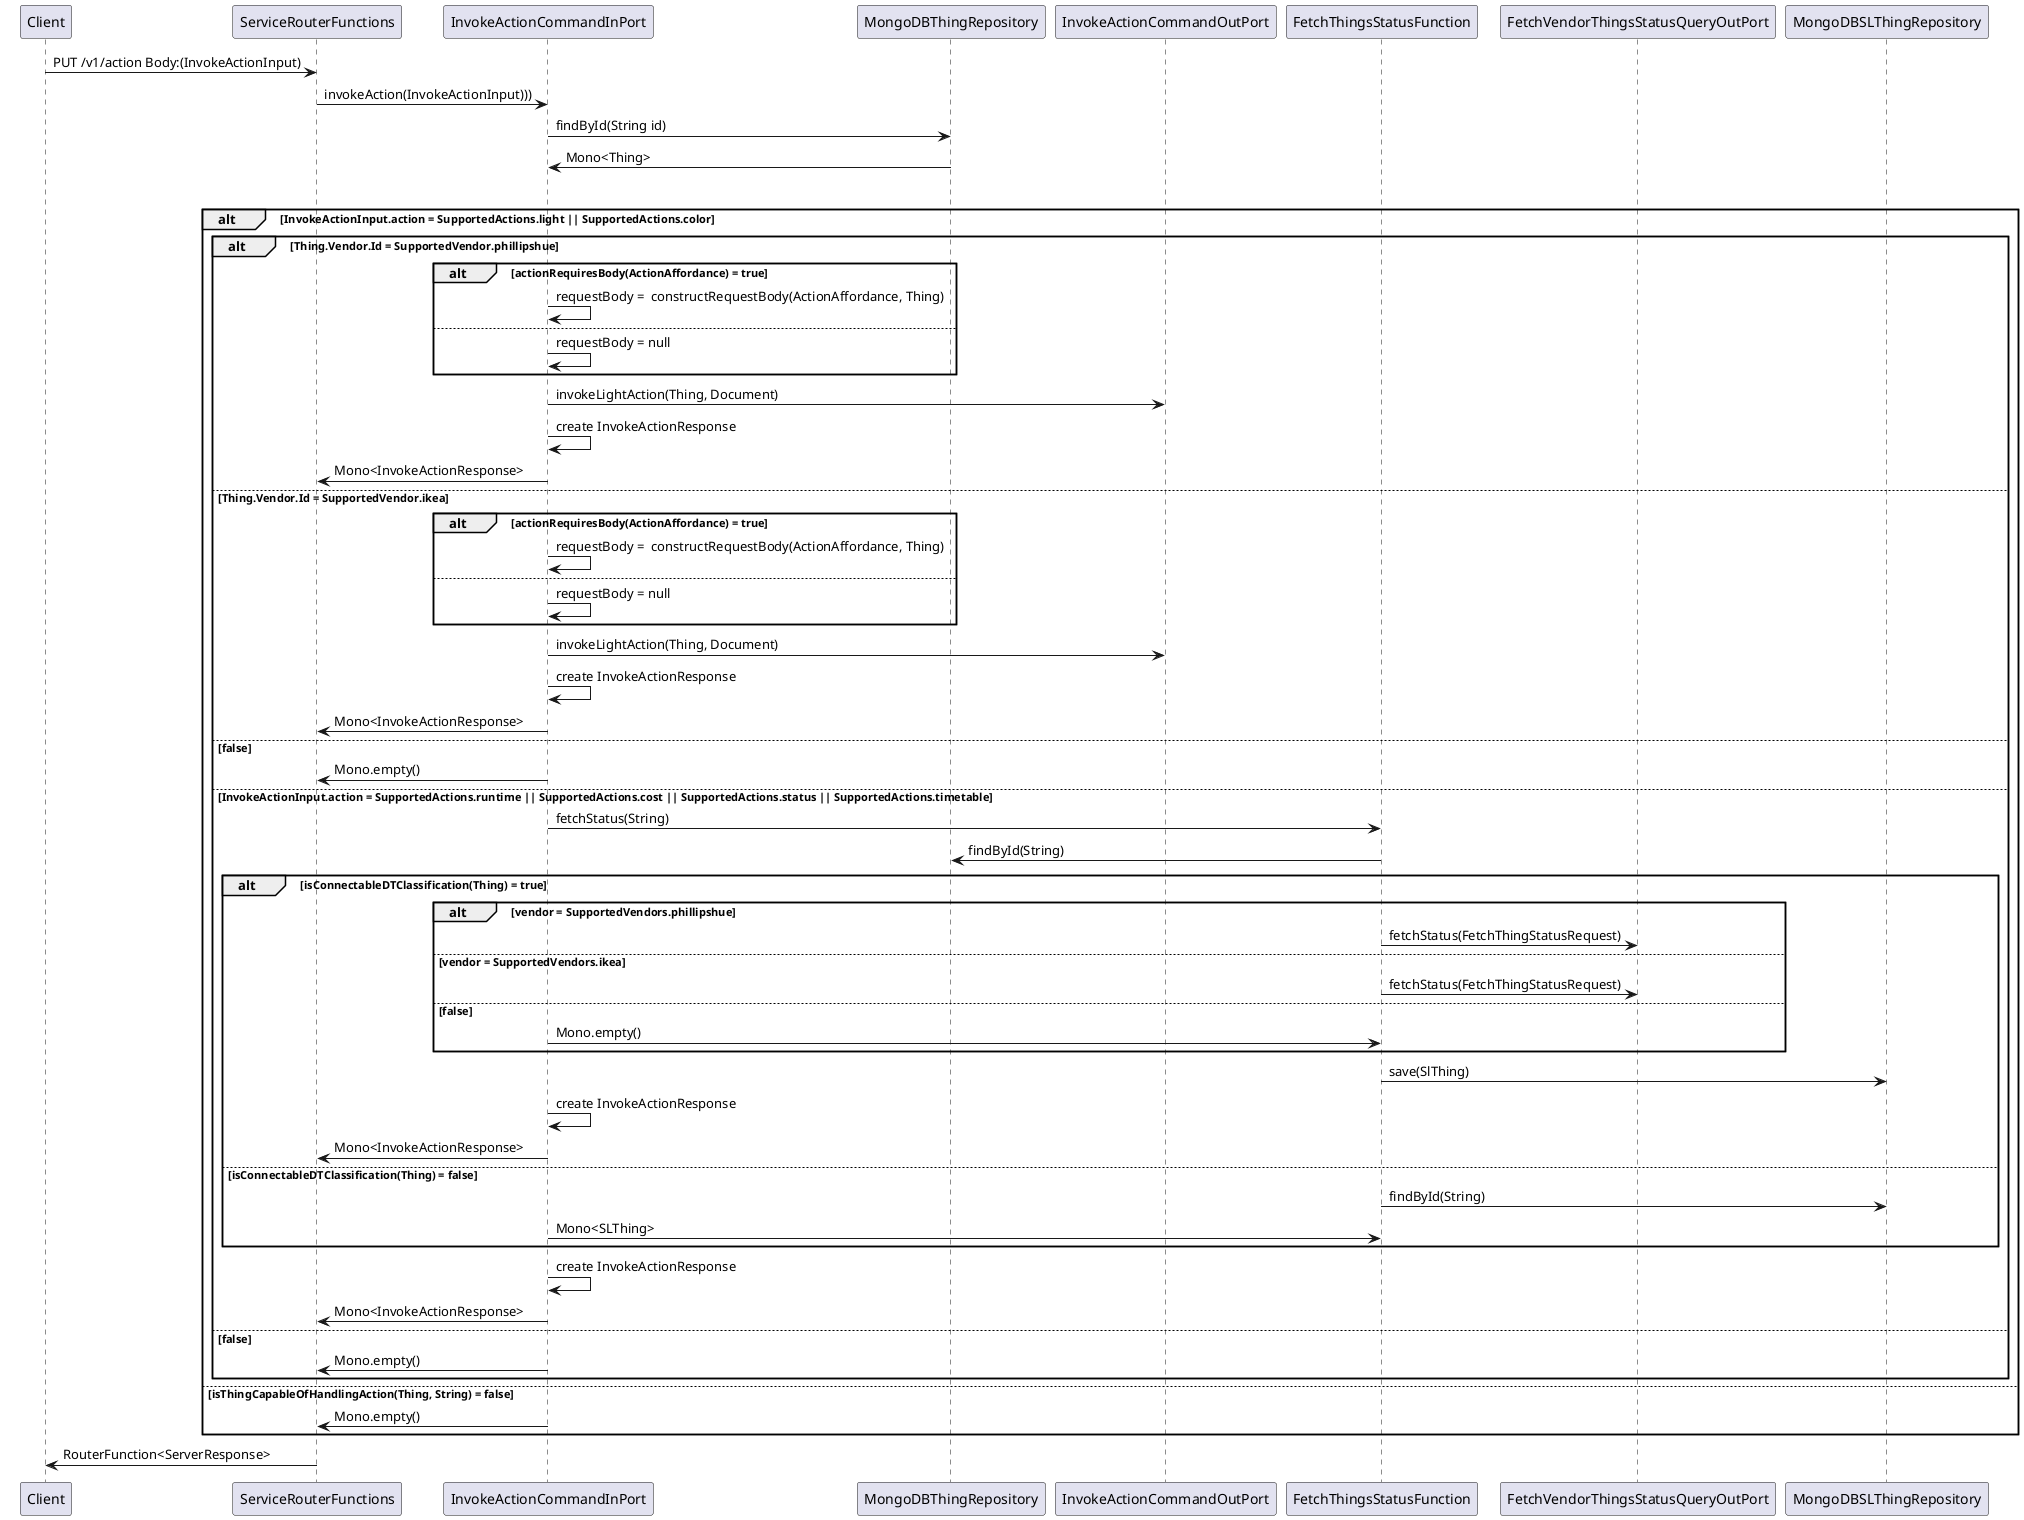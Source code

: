@startuml
Client-> ServiceRouterFunctions: PUT /v1/action Body:(InvokeActionInput)
ServiceRouterFunctions -> InvokeActionCommandInPort: invokeAction(InvokeActionInput)))
InvokeActionCommandInPort -> MongoDBThingRepository: findById(String id)
MongoDBThingRepository -> InvokeActionCommandInPort: Mono<Thing>
alt isThingCapableOfHandlingAction(Thing, String) = true
    alt InvokeActionInput.action = SupportedActions.light || SupportedActions.color
        alt Thing.Vendor.Id = SupportedVendor.phillipshue
            alt actionRequiresBody(ActionAffordance) = true
                InvokeActionCommandInPort-> InvokeActionCommandInPort: requestBody =  constructRequestBody(ActionAffordance, Thing)
            else
                InvokeActionCommandInPort-> InvokeActionCommandInPort: requestBody = null
            end
            InvokeActionCommandInPort -> InvokeActionCommandOutPort: invokeLightAction(Thing, Document)
            InvokeActionCommandInPort -> InvokeActionCommandInPort: create InvokeActionResponse
            InvokeActionCommandInPort -> ServiceRouterFunctions: Mono<InvokeActionResponse>
        else Thing.Vendor.Id = SupportedVendor.ikea
            alt actionRequiresBody(ActionAffordance) = true
                InvokeActionCommandInPort-> InvokeActionCommandInPort: requestBody =  constructRequestBody(ActionAffordance, Thing)
            else
                InvokeActionCommandInPort-> InvokeActionCommandInPort: requestBody = null
            end
            InvokeActionCommandInPort -> InvokeActionCommandOutPort: invokeLightAction(Thing, Document)
            InvokeActionCommandInPort -> InvokeActionCommandInPort: create InvokeActionResponse
            InvokeActionCommandInPort -> ServiceRouterFunctions: Mono<InvokeActionResponse>
        else false
            InvokeActionCommandInPort -> ServiceRouterFunctions: Mono.empty()
    else InvokeActionInput.action = SupportedActions.runtime || SupportedActions.cost || SupportedActions.status || SupportedActions.timetable
        InvokeActionCommandInPort -> FetchThingsStatusFunction: fetchStatus(String)
        FetchThingsStatusFunction -> MongoDBThingRepository: findById(String)
           alt isConnectableDTClassification(Thing) = true
                alt vendor = SupportedVendors.phillipshue
                    FetchThingsStatusFunction -> FetchVendorThingsStatusQueryOutPort: fetchStatus(FetchThingStatusRequest)
                else vendor = SupportedVendors.ikea
                    FetchThingsStatusFunction -> FetchVendorThingsStatusQueryOutPort: fetchStatus(FetchThingStatusRequest)
                else false
                    InvokeActionCommandInPort -> FetchThingsStatusFunction: Mono.empty()
                end
                FetchThingsStatusFunction -> MongoDBSLThingRepository: save(SlThing)
                InvokeActionCommandInPort -> InvokeActionCommandInPort: create InvokeActionResponse
                InvokeActionCommandInPort -> ServiceRouterFunctions: Mono<InvokeActionResponse>
           else isConnectableDTClassification(Thing) = false
                FetchThingsStatusFunction -> MongoDBSLThingRepository: findById(String)
                InvokeActionCommandInPort -> FetchThingsStatusFunction: Mono<SLThing>
           end
        InvokeActionCommandInPort -> InvokeActionCommandInPort: create InvokeActionResponse
        InvokeActionCommandInPort -> ServiceRouterFunctions: Mono<InvokeActionResponse>
    else false
        InvokeActionCommandInPort -> ServiceRouterFunctions: Mono.empty()
    end
else isThingCapableOfHandlingAction(Thing, String) = false
    InvokeActionCommandInPort -> ServiceRouterFunctions: Mono.empty()
end

ServiceRouterFunctions -> Client: RouterFunction<ServerResponse>
@enduml